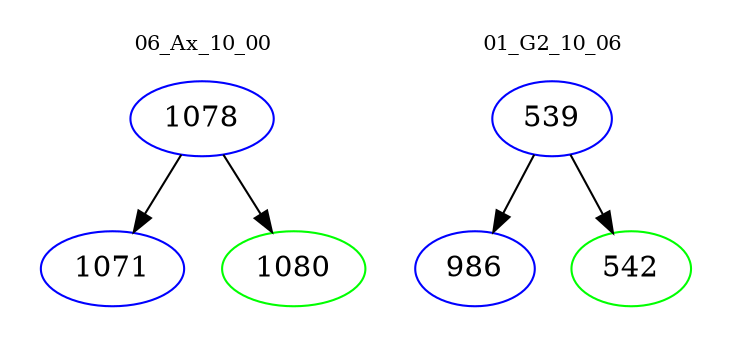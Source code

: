 digraph{
subgraph cluster_0 {
color = white
label = "06_Ax_10_00";
fontsize=10;
T0_1078 [label="1078", color="blue"]
T0_1078 -> T0_1071 [color="black"]
T0_1071 [label="1071", color="blue"]
T0_1078 -> T0_1080 [color="black"]
T0_1080 [label="1080", color="green"]
}
subgraph cluster_1 {
color = white
label = "01_G2_10_06";
fontsize=10;
T1_539 [label="539", color="blue"]
T1_539 -> T1_986 [color="black"]
T1_986 [label="986", color="blue"]
T1_539 -> T1_542 [color="black"]
T1_542 [label="542", color="green"]
}
}
